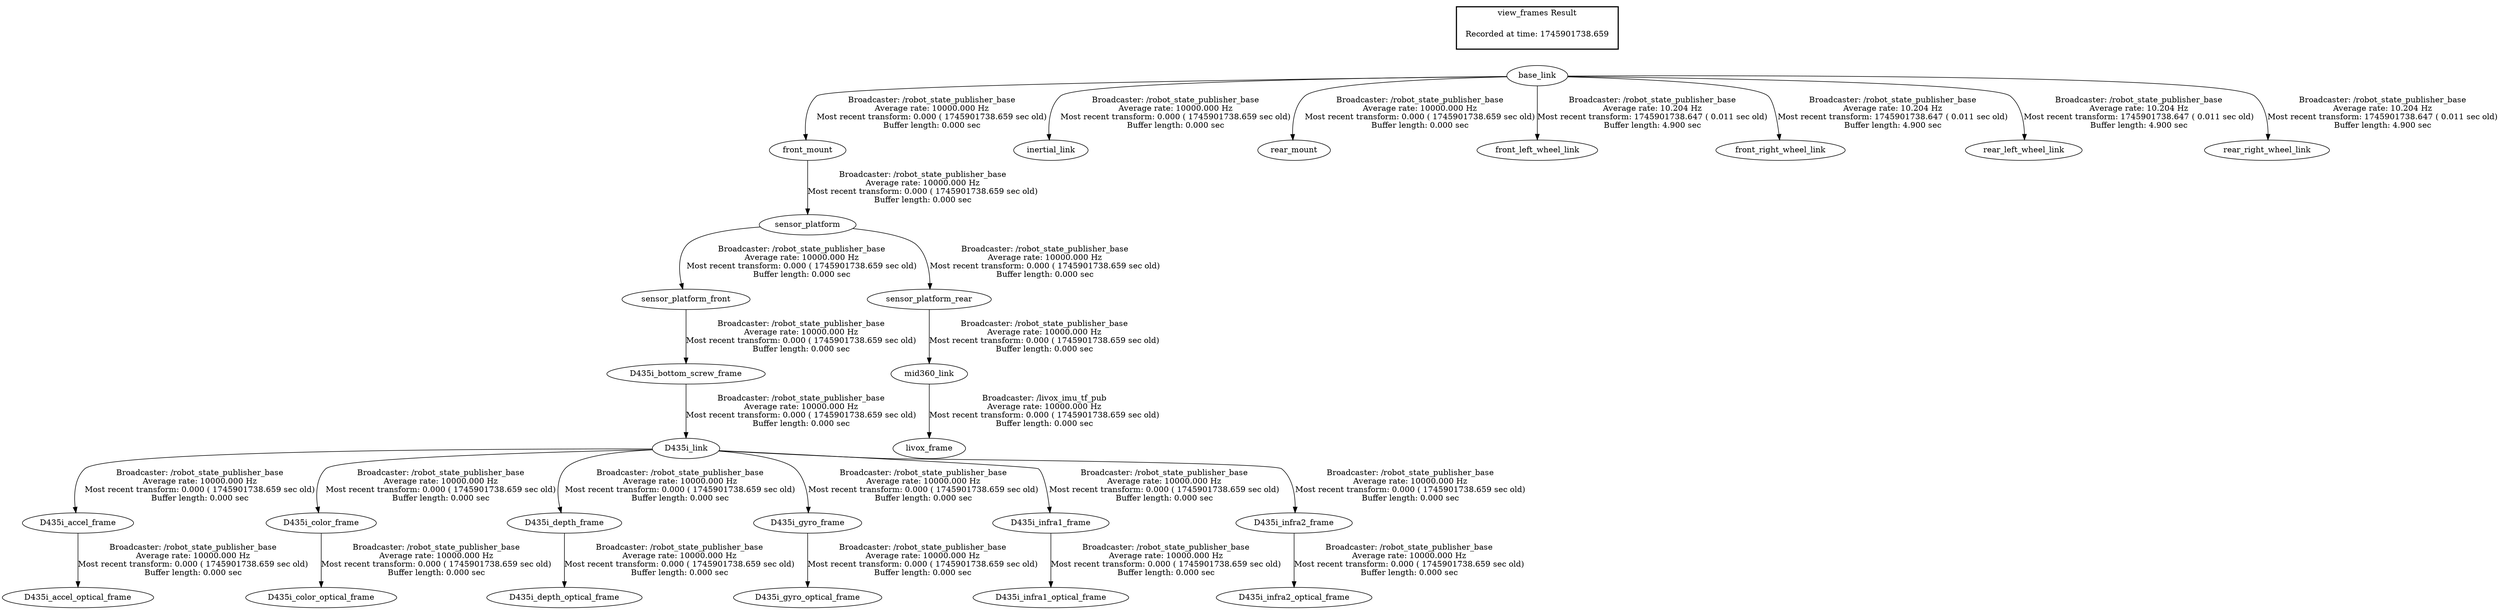 digraph G {
"D435i_link" -> "D435i_accel_frame"[label="Broadcaster: /robot_state_publisher_base\nAverage rate: 10000.000 Hz\nMost recent transform: 0.000 ( 1745901738.659 sec old)\nBuffer length: 0.000 sec\n"];
"D435i_bottom_screw_frame" -> "D435i_link"[label="Broadcaster: /robot_state_publisher_base\nAverage rate: 10000.000 Hz\nMost recent transform: 0.000 ( 1745901738.659 sec old)\nBuffer length: 0.000 sec\n"];
"D435i_accel_frame" -> "D435i_accel_optical_frame"[label="Broadcaster: /robot_state_publisher_base\nAverage rate: 10000.000 Hz\nMost recent transform: 0.000 ( 1745901738.659 sec old)\nBuffer length: 0.000 sec\n"];
"D435i_link" -> "D435i_color_frame"[label="Broadcaster: /robot_state_publisher_base\nAverage rate: 10000.000 Hz\nMost recent transform: 0.000 ( 1745901738.659 sec old)\nBuffer length: 0.000 sec\n"];
"D435i_color_frame" -> "D435i_color_optical_frame"[label="Broadcaster: /robot_state_publisher_base\nAverage rate: 10000.000 Hz\nMost recent transform: 0.000 ( 1745901738.659 sec old)\nBuffer length: 0.000 sec\n"];
"D435i_link" -> "D435i_depth_frame"[label="Broadcaster: /robot_state_publisher_base\nAverage rate: 10000.000 Hz\nMost recent transform: 0.000 ( 1745901738.659 sec old)\nBuffer length: 0.000 sec\n"];
"D435i_depth_frame" -> "D435i_depth_optical_frame"[label="Broadcaster: /robot_state_publisher_base\nAverage rate: 10000.000 Hz\nMost recent transform: 0.000 ( 1745901738.659 sec old)\nBuffer length: 0.000 sec\n"];
"D435i_link" -> "D435i_gyro_frame"[label="Broadcaster: /robot_state_publisher_base\nAverage rate: 10000.000 Hz\nMost recent transform: 0.000 ( 1745901738.659 sec old)\nBuffer length: 0.000 sec\n"];
"D435i_gyro_frame" -> "D435i_gyro_optical_frame"[label="Broadcaster: /robot_state_publisher_base\nAverage rate: 10000.000 Hz\nMost recent transform: 0.000 ( 1745901738.659 sec old)\nBuffer length: 0.000 sec\n"];
"D435i_link" -> "D435i_infra1_frame"[label="Broadcaster: /robot_state_publisher_base\nAverage rate: 10000.000 Hz\nMost recent transform: 0.000 ( 1745901738.659 sec old)\nBuffer length: 0.000 sec\n"];
"D435i_infra1_frame" -> "D435i_infra1_optical_frame"[label="Broadcaster: /robot_state_publisher_base\nAverage rate: 10000.000 Hz\nMost recent transform: 0.000 ( 1745901738.659 sec old)\nBuffer length: 0.000 sec\n"];
"D435i_link" -> "D435i_infra2_frame"[label="Broadcaster: /robot_state_publisher_base\nAverage rate: 10000.000 Hz\nMost recent transform: 0.000 ( 1745901738.659 sec old)\nBuffer length: 0.000 sec\n"];
"D435i_infra2_frame" -> "D435i_infra2_optical_frame"[label="Broadcaster: /robot_state_publisher_base\nAverage rate: 10000.000 Hz\nMost recent transform: 0.000 ( 1745901738.659 sec old)\nBuffer length: 0.000 sec\n"];
"sensor_platform_front" -> "D435i_bottom_screw_frame"[label="Broadcaster: /robot_state_publisher_base\nAverage rate: 10000.000 Hz\nMost recent transform: 0.000 ( 1745901738.659 sec old)\nBuffer length: 0.000 sec\n"];
"sensor_platform" -> "sensor_platform_front"[label="Broadcaster: /robot_state_publisher_base\nAverage rate: 10000.000 Hz\nMost recent transform: 0.000 ( 1745901738.659 sec old)\nBuffer length: 0.000 sec\n"];
"base_link" -> "front_mount"[label="Broadcaster: /robot_state_publisher_base\nAverage rate: 10000.000 Hz\nMost recent transform: 0.000 ( 1745901738.659 sec old)\nBuffer length: 0.000 sec\n"];
"base_link" -> "inertial_link"[label="Broadcaster: /robot_state_publisher_base\nAverage rate: 10000.000 Hz\nMost recent transform: 0.000 ( 1745901738.659 sec old)\nBuffer length: 0.000 sec\n"];
"sensor_platform_rear" -> "mid360_link"[label="Broadcaster: /robot_state_publisher_base\nAverage rate: 10000.000 Hz\nMost recent transform: 0.000 ( 1745901738.659 sec old)\nBuffer length: 0.000 sec\n"];
"sensor_platform" -> "sensor_platform_rear"[label="Broadcaster: /robot_state_publisher_base\nAverage rate: 10000.000 Hz\nMost recent transform: 0.000 ( 1745901738.659 sec old)\nBuffer length: 0.000 sec\n"];
"base_link" -> "rear_mount"[label="Broadcaster: /robot_state_publisher_base\nAverage rate: 10000.000 Hz\nMost recent transform: 0.000 ( 1745901738.659 sec old)\nBuffer length: 0.000 sec\n"];
"front_mount" -> "sensor_platform"[label="Broadcaster: /robot_state_publisher_base\nAverage rate: 10000.000 Hz\nMost recent transform: 0.000 ( 1745901738.659 sec old)\nBuffer length: 0.000 sec\n"];
"mid360_link" -> "livox_frame"[label="Broadcaster: /livox_imu_tf_pub\nAverage rate: 10000.000 Hz\nMost recent transform: 0.000 ( 1745901738.659 sec old)\nBuffer length: 0.000 sec\n"];
"base_link" -> "front_left_wheel_link"[label="Broadcaster: /robot_state_publisher_base\nAverage rate: 10.204 Hz\nMost recent transform: 1745901738.647 ( 0.011 sec old)\nBuffer length: 4.900 sec\n"];
"base_link" -> "front_right_wheel_link"[label="Broadcaster: /robot_state_publisher_base\nAverage rate: 10.204 Hz\nMost recent transform: 1745901738.647 ( 0.011 sec old)\nBuffer length: 4.900 sec\n"];
"base_link" -> "rear_left_wheel_link"[label="Broadcaster: /robot_state_publisher_base\nAverage rate: 10.204 Hz\nMost recent transform: 1745901738.647 ( 0.011 sec old)\nBuffer length: 4.900 sec\n"];
"base_link" -> "rear_right_wheel_link"[label="Broadcaster: /robot_state_publisher_base\nAverage rate: 10.204 Hz\nMost recent transform: 1745901738.647 ( 0.011 sec old)\nBuffer length: 4.900 sec\n"];
edge [style=invis];
 subgraph cluster_legend { style=bold; color=black; label ="view_frames Result";
"Recorded at time: 1745901738.659"[ shape=plaintext ] ;
 }->"base_link";
}